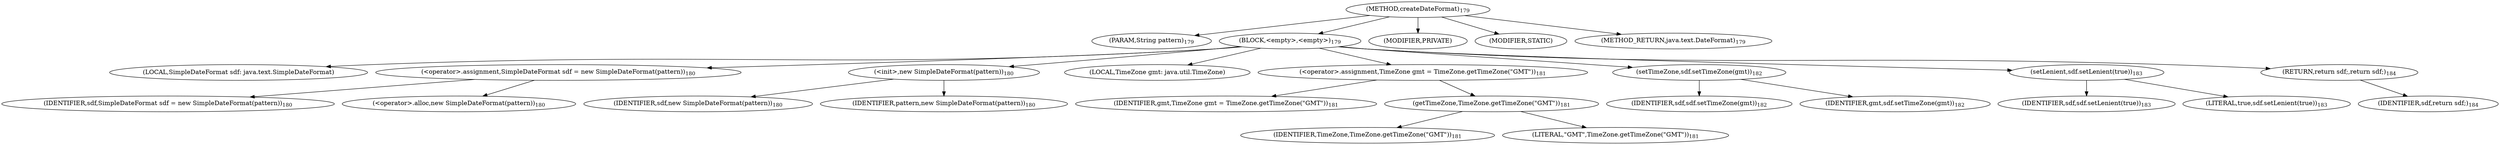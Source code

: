 digraph "createDateFormat" {  
"140" [label = <(METHOD,createDateFormat)<SUB>179</SUB>> ]
"141" [label = <(PARAM,String pattern)<SUB>179</SUB>> ]
"142" [label = <(BLOCK,&lt;empty&gt;,&lt;empty&gt;)<SUB>179</SUB>> ]
"12" [label = <(LOCAL,SimpleDateFormat sdf: java.text.SimpleDateFormat)> ]
"143" [label = <(&lt;operator&gt;.assignment,SimpleDateFormat sdf = new SimpleDateFormat(pattern))<SUB>180</SUB>> ]
"144" [label = <(IDENTIFIER,sdf,SimpleDateFormat sdf = new SimpleDateFormat(pattern))<SUB>180</SUB>> ]
"145" [label = <(&lt;operator&gt;.alloc,new SimpleDateFormat(pattern))<SUB>180</SUB>> ]
"146" [label = <(&lt;init&gt;,new SimpleDateFormat(pattern))<SUB>180</SUB>> ]
"11" [label = <(IDENTIFIER,sdf,new SimpleDateFormat(pattern))<SUB>180</SUB>> ]
"147" [label = <(IDENTIFIER,pattern,new SimpleDateFormat(pattern))<SUB>180</SUB>> ]
"148" [label = <(LOCAL,TimeZone gmt: java.util.TimeZone)> ]
"149" [label = <(&lt;operator&gt;.assignment,TimeZone gmt = TimeZone.getTimeZone(&quot;GMT&quot;))<SUB>181</SUB>> ]
"150" [label = <(IDENTIFIER,gmt,TimeZone gmt = TimeZone.getTimeZone(&quot;GMT&quot;))<SUB>181</SUB>> ]
"151" [label = <(getTimeZone,TimeZone.getTimeZone(&quot;GMT&quot;))<SUB>181</SUB>> ]
"152" [label = <(IDENTIFIER,TimeZone,TimeZone.getTimeZone(&quot;GMT&quot;))<SUB>181</SUB>> ]
"153" [label = <(LITERAL,&quot;GMT&quot;,TimeZone.getTimeZone(&quot;GMT&quot;))<SUB>181</SUB>> ]
"154" [label = <(setTimeZone,sdf.setTimeZone(gmt))<SUB>182</SUB>> ]
"155" [label = <(IDENTIFIER,sdf,sdf.setTimeZone(gmt))<SUB>182</SUB>> ]
"156" [label = <(IDENTIFIER,gmt,sdf.setTimeZone(gmt))<SUB>182</SUB>> ]
"157" [label = <(setLenient,sdf.setLenient(true))<SUB>183</SUB>> ]
"158" [label = <(IDENTIFIER,sdf,sdf.setLenient(true))<SUB>183</SUB>> ]
"159" [label = <(LITERAL,true,sdf.setLenient(true))<SUB>183</SUB>> ]
"160" [label = <(RETURN,return sdf;,return sdf;)<SUB>184</SUB>> ]
"161" [label = <(IDENTIFIER,sdf,return sdf;)<SUB>184</SUB>> ]
"162" [label = <(MODIFIER,PRIVATE)> ]
"163" [label = <(MODIFIER,STATIC)> ]
"164" [label = <(METHOD_RETURN,java.text.DateFormat)<SUB>179</SUB>> ]
  "140" -> "141" 
  "140" -> "142" 
  "140" -> "162" 
  "140" -> "163" 
  "140" -> "164" 
  "142" -> "12" 
  "142" -> "143" 
  "142" -> "146" 
  "142" -> "148" 
  "142" -> "149" 
  "142" -> "154" 
  "142" -> "157" 
  "142" -> "160" 
  "143" -> "144" 
  "143" -> "145" 
  "146" -> "11" 
  "146" -> "147" 
  "149" -> "150" 
  "149" -> "151" 
  "151" -> "152" 
  "151" -> "153" 
  "154" -> "155" 
  "154" -> "156" 
  "157" -> "158" 
  "157" -> "159" 
  "160" -> "161" 
}
